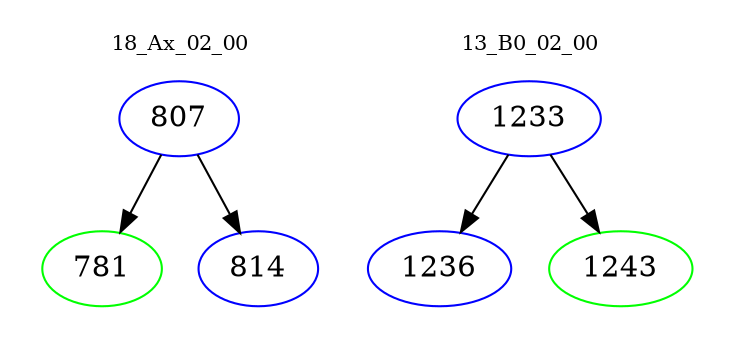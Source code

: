 digraph{
subgraph cluster_0 {
color = white
label = "18_Ax_02_00";
fontsize=10;
T0_807 [label="807", color="blue"]
T0_807 -> T0_781 [color="black"]
T0_781 [label="781", color="green"]
T0_807 -> T0_814 [color="black"]
T0_814 [label="814", color="blue"]
}
subgraph cluster_1 {
color = white
label = "13_B0_02_00";
fontsize=10;
T1_1233 [label="1233", color="blue"]
T1_1233 -> T1_1236 [color="black"]
T1_1236 [label="1236", color="blue"]
T1_1233 -> T1_1243 [color="black"]
T1_1243 [label="1243", color="green"]
}
}
